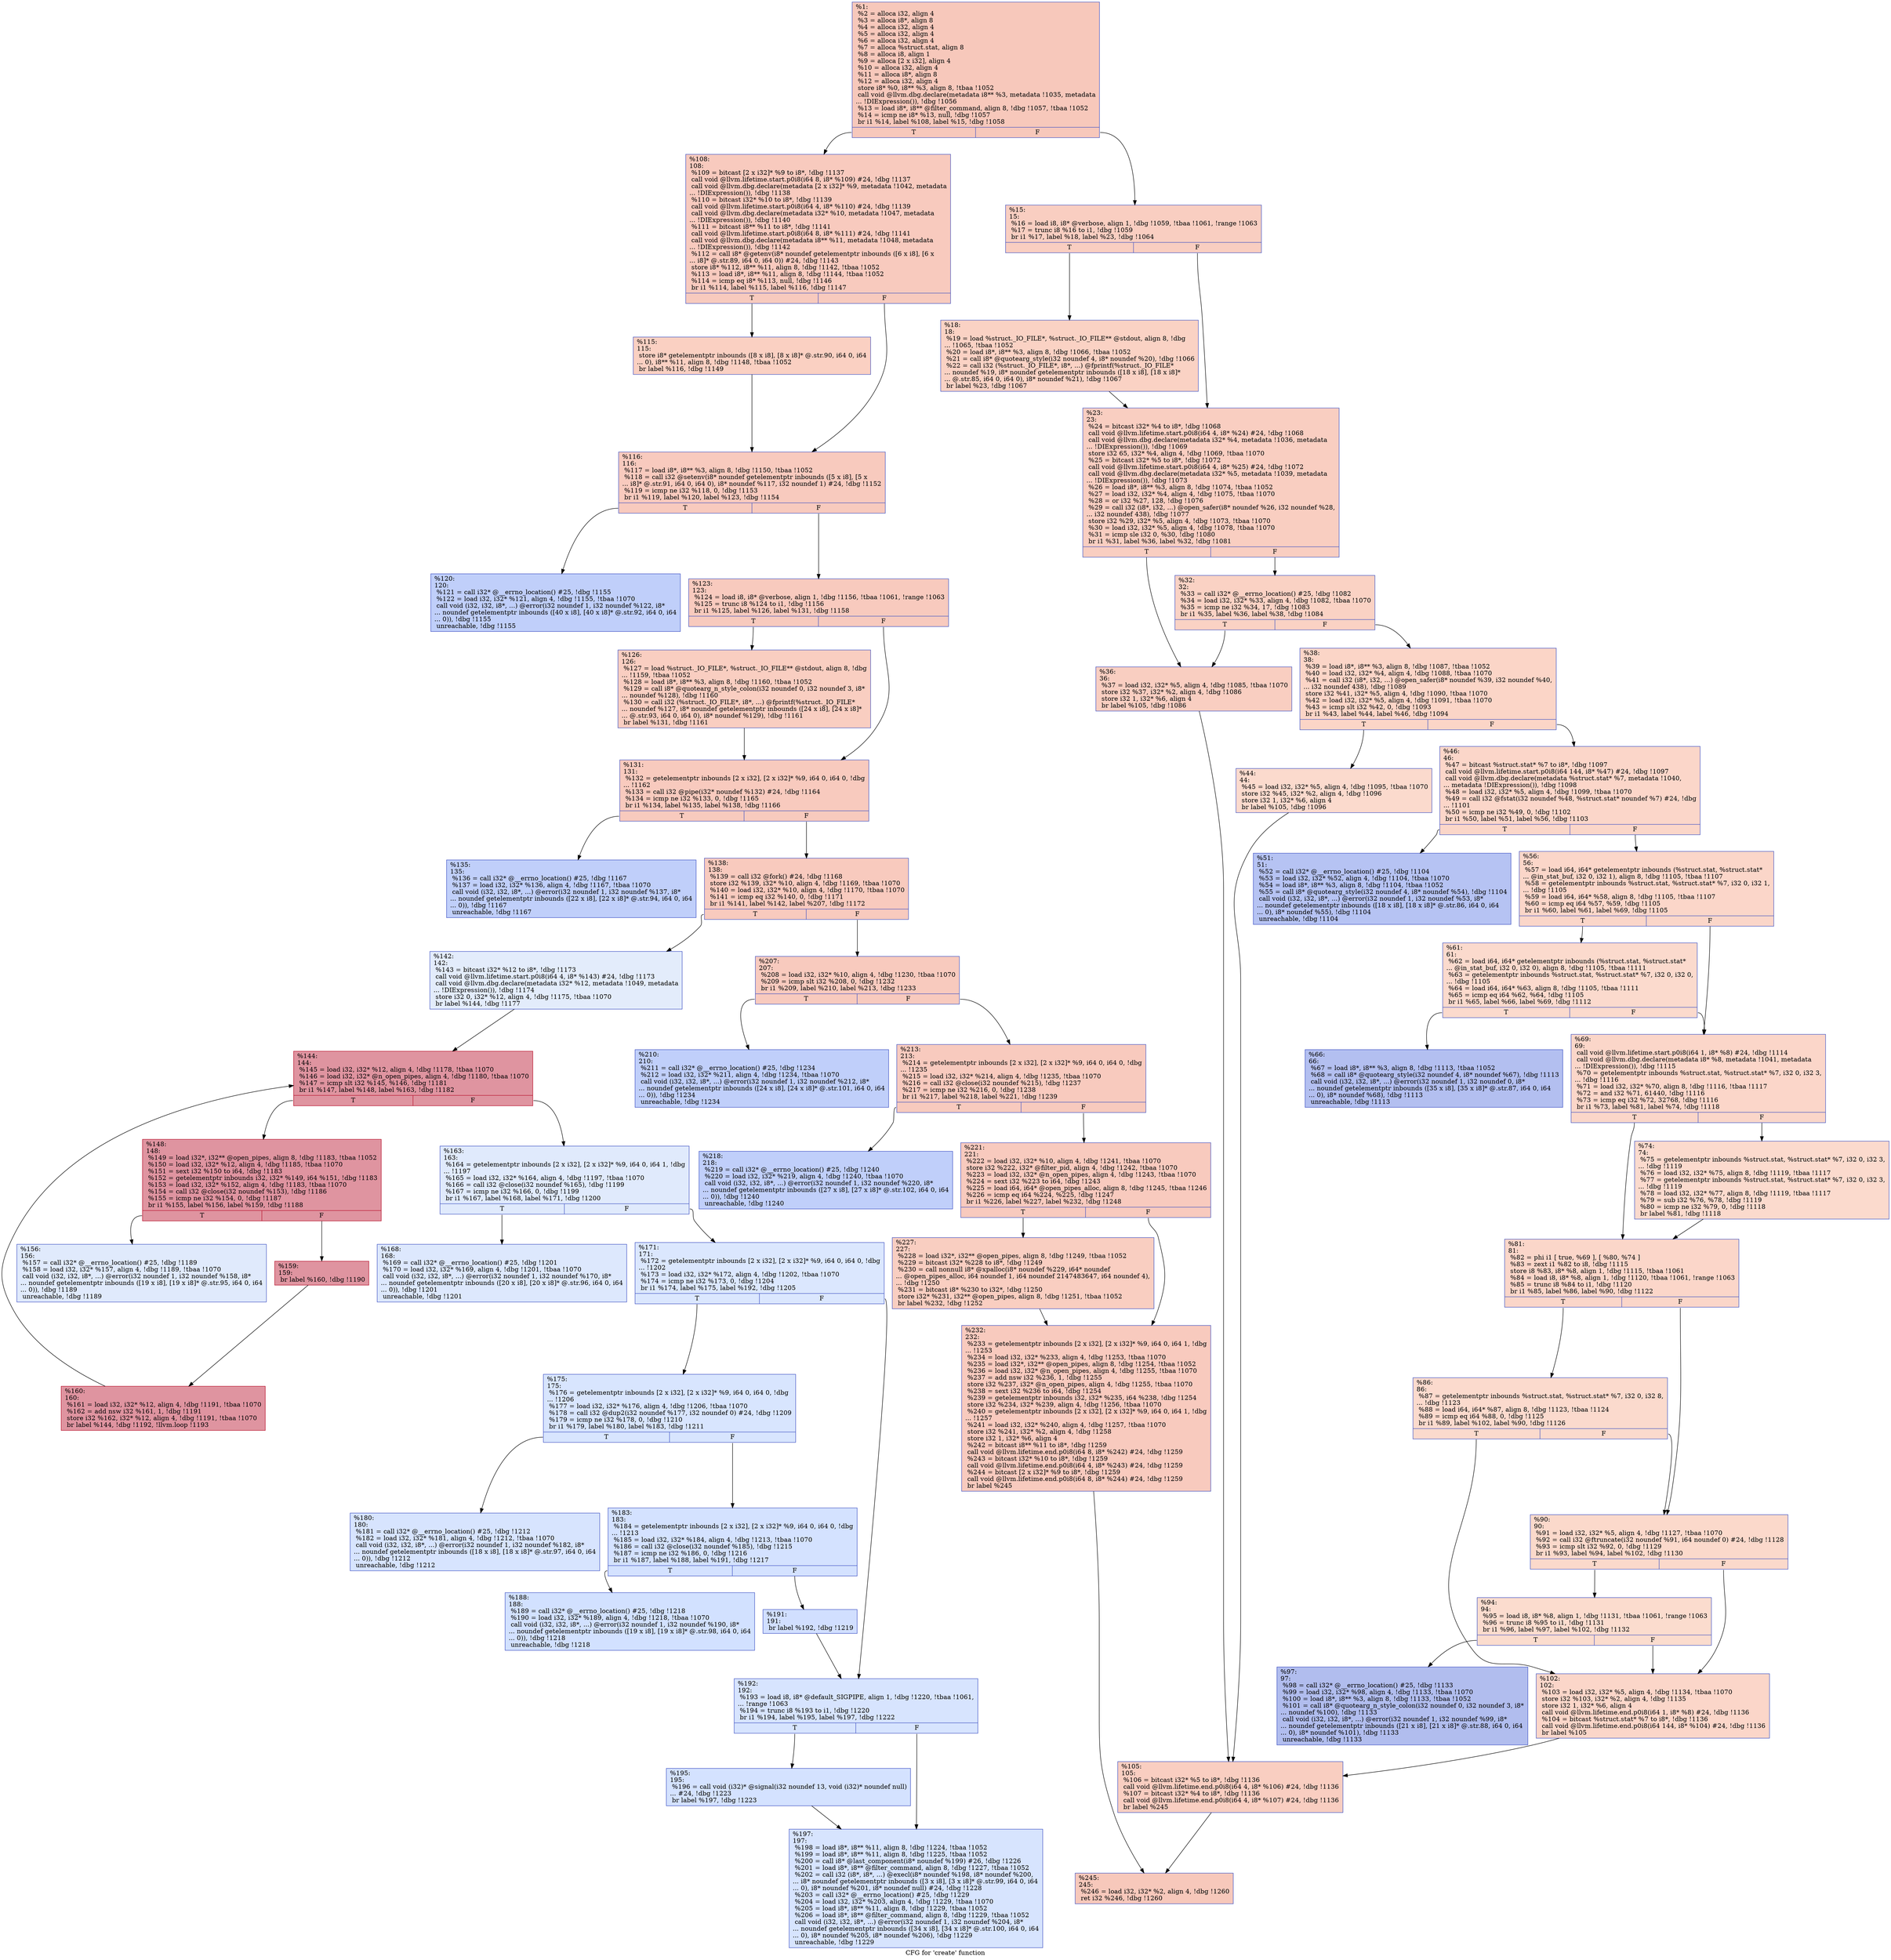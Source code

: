 digraph "CFG for 'create' function" {
	label="CFG for 'create' function";

	Node0xc93de0 [shape=record,color="#3d50c3ff", style=filled, fillcolor="#ed836670",label="{%1:\l  %2 = alloca i32, align 4\l  %3 = alloca i8*, align 8\l  %4 = alloca i32, align 4\l  %5 = alloca i32, align 4\l  %6 = alloca i32, align 4\l  %7 = alloca %struct.stat, align 8\l  %8 = alloca i8, align 1\l  %9 = alloca [2 x i32], align 4\l  %10 = alloca i32, align 4\l  %11 = alloca i8*, align 8\l  %12 = alloca i32, align 4\l  store i8* %0, i8** %3, align 8, !tbaa !1052\l  call void @llvm.dbg.declare(metadata i8** %3, metadata !1035, metadata\l... !DIExpression()), !dbg !1056\l  %13 = load i8*, i8** @filter_command, align 8, !dbg !1057, !tbaa !1052\l  %14 = icmp ne i8* %13, null, !dbg !1057\l  br i1 %14, label %108, label %15, !dbg !1058\l|{<s0>T|<s1>F}}"];
	Node0xc93de0:s0 -> Node0xc946d0;
	Node0xc93de0:s1 -> Node0xc94040;
	Node0xc94040 [shape=record,color="#3d50c3ff", style=filled, fillcolor="#f2907270",label="{%15:\l15:                                               \l  %16 = load i8, i8* @verbose, align 1, !dbg !1059, !tbaa !1061, !range !1063\l  %17 = trunc i8 %16 to i1, !dbg !1059\l  br i1 %17, label %18, label %23, !dbg !1064\l|{<s0>T|<s1>F}}"];
	Node0xc94040:s0 -> Node0xc94090;
	Node0xc94040:s1 -> Node0xc940e0;
	Node0xc94090 [shape=record,color="#3d50c3ff", style=filled, fillcolor="#f4987a70",label="{%18:\l18:                                               \l  %19 = load %struct._IO_FILE*, %struct._IO_FILE** @stdout, align 8, !dbg\l... !1065, !tbaa !1052\l  %20 = load i8*, i8** %3, align 8, !dbg !1066, !tbaa !1052\l  %21 = call i8* @quotearg_style(i32 noundef 4, i8* noundef %20), !dbg !1066\l  %22 = call i32 (%struct._IO_FILE*, i8*, ...) @fprintf(%struct._IO_FILE*\l... noundef %19, i8* noundef getelementptr inbounds ([18 x i8], [18 x i8]*\l... @.str.85, i64 0, i64 0), i8* noundef %21), !dbg !1067\l  br label %23, !dbg !1067\l}"];
	Node0xc94090 -> Node0xc940e0;
	Node0xc940e0 [shape=record,color="#3d50c3ff", style=filled, fillcolor="#f2907270",label="{%23:\l23:                                               \l  %24 = bitcast i32* %4 to i8*, !dbg !1068\l  call void @llvm.lifetime.start.p0i8(i64 4, i8* %24) #24, !dbg !1068\l  call void @llvm.dbg.declare(metadata i32* %4, metadata !1036, metadata\l... !DIExpression()), !dbg !1069\l  store i32 65, i32* %4, align 4, !dbg !1069, !tbaa !1070\l  %25 = bitcast i32* %5 to i8*, !dbg !1072\l  call void @llvm.lifetime.start.p0i8(i64 4, i8* %25) #24, !dbg !1072\l  call void @llvm.dbg.declare(metadata i32* %5, metadata !1039, metadata\l... !DIExpression()), !dbg !1073\l  %26 = load i8*, i8** %3, align 8, !dbg !1074, !tbaa !1052\l  %27 = load i32, i32* %4, align 4, !dbg !1075, !tbaa !1070\l  %28 = or i32 %27, 128, !dbg !1076\l  %29 = call i32 (i8*, i32, ...) @open_safer(i8* noundef %26, i32 noundef %28,\l... i32 noundef 438), !dbg !1077\l  store i32 %29, i32* %5, align 4, !dbg !1073, !tbaa !1070\l  %30 = load i32, i32* %5, align 4, !dbg !1078, !tbaa !1070\l  %31 = icmp sle i32 0, %30, !dbg !1080\l  br i1 %31, label %36, label %32, !dbg !1081\l|{<s0>T|<s1>F}}"];
	Node0xc940e0:s0 -> Node0xc94180;
	Node0xc940e0:s1 -> Node0xc94130;
	Node0xc94130 [shape=record,color="#3d50c3ff", style=filled, fillcolor="#f4987a70",label="{%32:\l32:                                               \l  %33 = call i32* @__errno_location() #25, !dbg !1082\l  %34 = load i32, i32* %33, align 4, !dbg !1082, !tbaa !1070\l  %35 = icmp ne i32 %34, 17, !dbg !1083\l  br i1 %35, label %36, label %38, !dbg !1084\l|{<s0>T|<s1>F}}"];
	Node0xc94130:s0 -> Node0xc94180;
	Node0xc94130:s1 -> Node0xc941d0;
	Node0xc94180 [shape=record,color="#3d50c3ff", style=filled, fillcolor="#f2907270",label="{%36:\l36:                                               \l  %37 = load i32, i32* %5, align 4, !dbg !1085, !tbaa !1070\l  store i32 %37, i32* %2, align 4, !dbg !1086\l  store i32 1, i32* %6, align 4\l  br label %105, !dbg !1086\l}"];
	Node0xc94180 -> Node0xc94680;
	Node0xc941d0 [shape=record,color="#3d50c3ff", style=filled, fillcolor="#f5a08170",label="{%38:\l38:                                               \l  %39 = load i8*, i8** %3, align 8, !dbg !1087, !tbaa !1052\l  %40 = load i32, i32* %4, align 4, !dbg !1088, !tbaa !1070\l  %41 = call i32 (i8*, i32, ...) @open_safer(i8* noundef %39, i32 noundef %40,\l... i32 noundef 438), !dbg !1089\l  store i32 %41, i32* %5, align 4, !dbg !1090, !tbaa !1070\l  %42 = load i32, i32* %5, align 4, !dbg !1091, !tbaa !1070\l  %43 = icmp slt i32 %42, 0, !dbg !1093\l  br i1 %43, label %44, label %46, !dbg !1094\l|{<s0>T|<s1>F}}"];
	Node0xc941d0:s0 -> Node0xc94220;
	Node0xc941d0:s1 -> Node0xc94270;
	Node0xc94220 [shape=record,color="#3d50c3ff", style=filled, fillcolor="#f7ac8e70",label="{%44:\l44:                                               \l  %45 = load i32, i32* %5, align 4, !dbg !1095, !tbaa !1070\l  store i32 %45, i32* %2, align 4, !dbg !1096\l  store i32 1, i32* %6, align 4\l  br label %105, !dbg !1096\l}"];
	Node0xc94220 -> Node0xc94680;
	Node0xc94270 [shape=record,color="#3d50c3ff", style=filled, fillcolor="#f6a38570",label="{%46:\l46:                                               \l  %47 = bitcast %struct.stat* %7 to i8*, !dbg !1097\l  call void @llvm.lifetime.start.p0i8(i64 144, i8* %47) #24, !dbg !1097\l  call void @llvm.dbg.declare(metadata %struct.stat* %7, metadata !1040,\l... metadata !DIExpression()), !dbg !1098\l  %48 = load i32, i32* %5, align 4, !dbg !1099, !tbaa !1070\l  %49 = call i32 @fstat(i32 noundef %48, %struct.stat* noundef %7) #24, !dbg\l... !1101\l  %50 = icmp ne i32 %49, 0, !dbg !1102\l  br i1 %50, label %51, label %56, !dbg !1103\l|{<s0>T|<s1>F}}"];
	Node0xc94270:s0 -> Node0xc942c0;
	Node0xc94270:s1 -> Node0xc94310;
	Node0xc942c0 [shape=record,color="#3d50c3ff", style=filled, fillcolor="#5977e370",label="{%51:\l51:                                               \l  %52 = call i32* @__errno_location() #25, !dbg !1104\l  %53 = load i32, i32* %52, align 4, !dbg !1104, !tbaa !1070\l  %54 = load i8*, i8** %3, align 8, !dbg !1104, !tbaa !1052\l  %55 = call i8* @quotearg_style(i32 noundef 4, i8* noundef %54), !dbg !1104\l  call void (i32, i32, i8*, ...) @error(i32 noundef 1, i32 noundef %53, i8*\l... noundef getelementptr inbounds ([18 x i8], [18 x i8]* @.str.86, i64 0, i64\l... 0), i8* noundef %55), !dbg !1104\l  unreachable, !dbg !1104\l}"];
	Node0xc94310 [shape=record,color="#3d50c3ff", style=filled, fillcolor="#f6a38570",label="{%56:\l56:                                               \l  %57 = load i64, i64* getelementptr inbounds (%struct.stat, %struct.stat*\l... @in_stat_buf, i32 0, i32 1), align 8, !dbg !1105, !tbaa !1107\l  %58 = getelementptr inbounds %struct.stat, %struct.stat* %7, i32 0, i32 1,\l... !dbg !1105\l  %59 = load i64, i64* %58, align 8, !dbg !1105, !tbaa !1107\l  %60 = icmp eq i64 %57, %59, !dbg !1105\l  br i1 %60, label %61, label %69, !dbg !1105\l|{<s0>T|<s1>F}}"];
	Node0xc94310:s0 -> Node0xc94360;
	Node0xc94310:s1 -> Node0xc94400;
	Node0xc94360 [shape=record,color="#3d50c3ff", style=filled, fillcolor="#f7ac8e70",label="{%61:\l61:                                               \l  %62 = load i64, i64* getelementptr inbounds (%struct.stat, %struct.stat*\l... @in_stat_buf, i32 0, i32 0), align 8, !dbg !1105, !tbaa !1111\l  %63 = getelementptr inbounds %struct.stat, %struct.stat* %7, i32 0, i32 0,\l... !dbg !1105\l  %64 = load i64, i64* %63, align 8, !dbg !1105, !tbaa !1111\l  %65 = icmp eq i64 %62, %64, !dbg !1105\l  br i1 %65, label %66, label %69, !dbg !1112\l|{<s0>T|<s1>F}}"];
	Node0xc94360:s0 -> Node0xc943b0;
	Node0xc94360:s1 -> Node0xc94400;
	Node0xc943b0 [shape=record,color="#3d50c3ff", style=filled, fillcolor="#536edd70",label="{%66:\l66:                                               \l  %67 = load i8*, i8** %3, align 8, !dbg !1113, !tbaa !1052\l  %68 = call i8* @quotearg_style(i32 noundef 4, i8* noundef %67), !dbg !1113\l  call void (i32, i32, i8*, ...) @error(i32 noundef 1, i32 noundef 0, i8*\l... noundef getelementptr inbounds ([35 x i8], [35 x i8]* @.str.87, i64 0, i64\l... 0), i8* noundef %68), !dbg !1113\l  unreachable, !dbg !1113\l}"];
	Node0xc94400 [shape=record,color="#3d50c3ff", style=filled, fillcolor="#f6a38570",label="{%69:\l69:                                               \l  call void @llvm.lifetime.start.p0i8(i64 1, i8* %8) #24, !dbg !1114\l  call void @llvm.dbg.declare(metadata i8* %8, metadata !1041, metadata\l... !DIExpression()), !dbg !1115\l  %70 = getelementptr inbounds %struct.stat, %struct.stat* %7, i32 0, i32 3,\l... !dbg !1116\l  %71 = load i32, i32* %70, align 8, !dbg !1116, !tbaa !1117\l  %72 = and i32 %71, 61440, !dbg !1116\l  %73 = icmp eq i32 %72, 32768, !dbg !1116\l  br i1 %73, label %81, label %74, !dbg !1118\l|{<s0>T|<s1>F}}"];
	Node0xc94400:s0 -> Node0xc944a0;
	Node0xc94400:s1 -> Node0xc94450;
	Node0xc94450 [shape=record,color="#3d50c3ff", style=filled, fillcolor="#f7ac8e70",label="{%74:\l74:                                               \l  %75 = getelementptr inbounds %struct.stat, %struct.stat* %7, i32 0, i32 3,\l... !dbg !1119\l  %76 = load i32, i32* %75, align 8, !dbg !1119, !tbaa !1117\l  %77 = getelementptr inbounds %struct.stat, %struct.stat* %7, i32 0, i32 3,\l... !dbg !1119\l  %78 = load i32, i32* %77, align 8, !dbg !1119, !tbaa !1117\l  %79 = sub i32 %76, %78, !dbg !1119\l  %80 = icmp ne i32 %79, 0, !dbg !1118\l  br label %81, !dbg !1118\l}"];
	Node0xc94450 -> Node0xc944a0;
	Node0xc944a0 [shape=record,color="#3d50c3ff", style=filled, fillcolor="#f6a38570",label="{%81:\l81:                                               \l  %82 = phi i1 [ true, %69 ], [ %80, %74 ]\l  %83 = zext i1 %82 to i8, !dbg !1115\l  store i8 %83, i8* %8, align 1, !dbg !1115, !tbaa !1061\l  %84 = load i8, i8* %8, align 1, !dbg !1120, !tbaa !1061, !range !1063\l  %85 = trunc i8 %84 to i1, !dbg !1120\l  br i1 %85, label %86, label %90, !dbg !1122\l|{<s0>T|<s1>F}}"];
	Node0xc944a0:s0 -> Node0xc944f0;
	Node0xc944a0:s1 -> Node0xc94540;
	Node0xc944f0 [shape=record,color="#3d50c3ff", style=filled, fillcolor="#f7ac8e70",label="{%86:\l86:                                               \l  %87 = getelementptr inbounds %struct.stat, %struct.stat* %7, i32 0, i32 8,\l... !dbg !1123\l  %88 = load i64, i64* %87, align 8, !dbg !1123, !tbaa !1124\l  %89 = icmp eq i64 %88, 0, !dbg !1125\l  br i1 %89, label %102, label %90, !dbg !1126\l|{<s0>T|<s1>F}}"];
	Node0xc944f0:s0 -> Node0xc94630;
	Node0xc944f0:s1 -> Node0xc94540;
	Node0xc94540 [shape=record,color="#3d50c3ff", style=filled, fillcolor="#f7a88970",label="{%90:\l90:                                               \l  %91 = load i32, i32* %5, align 4, !dbg !1127, !tbaa !1070\l  %92 = call i32 @ftruncate(i32 noundef %91, i64 noundef 0) #24, !dbg !1128\l  %93 = icmp slt i32 %92, 0, !dbg !1129\l  br i1 %93, label %94, label %102, !dbg !1130\l|{<s0>T|<s1>F}}"];
	Node0xc94540:s0 -> Node0xc94590;
	Node0xc94540:s1 -> Node0xc94630;
	Node0xc94590 [shape=record,color="#3d50c3ff", style=filled, fillcolor="#f7af9170",label="{%94:\l94:                                               \l  %95 = load i8, i8* %8, align 1, !dbg !1131, !tbaa !1061, !range !1063\l  %96 = trunc i8 %95 to i1, !dbg !1131\l  br i1 %96, label %97, label %102, !dbg !1132\l|{<s0>T|<s1>F}}"];
	Node0xc94590:s0 -> Node0xc945e0;
	Node0xc94590:s1 -> Node0xc94630;
	Node0xc945e0 [shape=record,color="#3d50c3ff", style=filled, fillcolor="#4f69d970",label="{%97:\l97:                                               \l  %98 = call i32* @__errno_location() #25, !dbg !1133\l  %99 = load i32, i32* %98, align 4, !dbg !1133, !tbaa !1070\l  %100 = load i8*, i8** %3, align 8, !dbg !1133, !tbaa !1052\l  %101 = call i8* @quotearg_n_style_colon(i32 noundef 0, i32 noundef 3, i8*\l... noundef %100), !dbg !1133\l  call void (i32, i32, i8*, ...) @error(i32 noundef 1, i32 noundef %99, i8*\l... noundef getelementptr inbounds ([21 x i8], [21 x i8]* @.str.88, i64 0, i64\l... 0), i8* noundef %101), !dbg !1133\l  unreachable, !dbg !1133\l}"];
	Node0xc94630 [shape=record,color="#3d50c3ff", style=filled, fillcolor="#f6a38570",label="{%102:\l102:                                              \l  %103 = load i32, i32* %5, align 4, !dbg !1134, !tbaa !1070\l  store i32 %103, i32* %2, align 4, !dbg !1135\l  store i32 1, i32* %6, align 4\l  call void @llvm.lifetime.end.p0i8(i64 1, i8* %8) #24, !dbg !1136\l  %104 = bitcast %struct.stat* %7 to i8*, !dbg !1136\l  call void @llvm.lifetime.end.p0i8(i64 144, i8* %104) #24, !dbg !1136\l  br label %105\l}"];
	Node0xc94630 -> Node0xc94680;
	Node0xc94680 [shape=record,color="#3d50c3ff", style=filled, fillcolor="#f2907270",label="{%105:\l105:                                              \l  %106 = bitcast i32* %5 to i8*, !dbg !1136\l  call void @llvm.lifetime.end.p0i8(i64 4, i8* %106) #24, !dbg !1136\l  %107 = bitcast i32* %4 to i8*, !dbg !1136\l  call void @llvm.lifetime.end.p0i8(i64 4, i8* %107) #24, !dbg !1136\l  br label %245\l}"];
	Node0xc94680 -> Node0xc95120;
	Node0xc946d0 [shape=record,color="#3d50c3ff", style=filled, fillcolor="#ef886b70",label="{%108:\l108:                                              \l  %109 = bitcast [2 x i32]* %9 to i8*, !dbg !1137\l  call void @llvm.lifetime.start.p0i8(i64 8, i8* %109) #24, !dbg !1137\l  call void @llvm.dbg.declare(metadata [2 x i32]* %9, metadata !1042, metadata\l... !DIExpression()), !dbg !1138\l  %110 = bitcast i32* %10 to i8*, !dbg !1139\l  call void @llvm.lifetime.start.p0i8(i64 4, i8* %110) #24, !dbg !1139\l  call void @llvm.dbg.declare(metadata i32* %10, metadata !1047, metadata\l... !DIExpression()), !dbg !1140\l  %111 = bitcast i8** %11 to i8*, !dbg !1141\l  call void @llvm.lifetime.start.p0i8(i64 8, i8* %111) #24, !dbg !1141\l  call void @llvm.dbg.declare(metadata i8** %11, metadata !1048, metadata\l... !DIExpression()), !dbg !1142\l  %112 = call i8* @getenv(i8* noundef getelementptr inbounds ([6 x i8], [6 x\l... i8]* @.str.89, i64 0, i64 0)) #24, !dbg !1143\l  store i8* %112, i8** %11, align 8, !dbg !1142, !tbaa !1052\l  %113 = load i8*, i8** %11, align 8, !dbg !1144, !tbaa !1052\l  %114 = icmp eq i8* %113, null, !dbg !1146\l  br i1 %114, label %115, label %116, !dbg !1147\l|{<s0>T|<s1>F}}"];
	Node0xc946d0:s0 -> Node0xc94720;
	Node0xc946d0:s1 -> Node0xc94770;
	Node0xc94720 [shape=record,color="#3d50c3ff", style=filled, fillcolor="#f3947570",label="{%115:\l115:                                              \l  store i8* getelementptr inbounds ([8 x i8], [8 x i8]* @.str.90, i64 0, i64\l... 0), i8** %11, align 8, !dbg !1148, !tbaa !1052\l  br label %116, !dbg !1149\l}"];
	Node0xc94720 -> Node0xc94770;
	Node0xc94770 [shape=record,color="#3d50c3ff", style=filled, fillcolor="#ef886b70",label="{%116:\l116:                                              \l  %117 = load i8*, i8** %3, align 8, !dbg !1150, !tbaa !1052\l  %118 = call i32 @setenv(i8* noundef getelementptr inbounds ([5 x i8], [5 x\l... i8]* @.str.91, i64 0, i64 0), i8* noundef %117, i32 noundef 1) #24, !dbg !1152\l  %119 = icmp ne i32 %118, 0, !dbg !1153\l  br i1 %119, label %120, label %123, !dbg !1154\l|{<s0>T|<s1>F}}"];
	Node0xc94770:s0 -> Node0xc947c0;
	Node0xc94770:s1 -> Node0xc94810;
	Node0xc947c0 [shape=record,color="#3d50c3ff", style=filled, fillcolor="#7093f370",label="{%120:\l120:                                              \l  %121 = call i32* @__errno_location() #25, !dbg !1155\l  %122 = load i32, i32* %121, align 4, !dbg !1155, !tbaa !1070\l  call void (i32, i32, i8*, ...) @error(i32 noundef 1, i32 noundef %122, i8*\l... noundef getelementptr inbounds ([40 x i8], [40 x i8]* @.str.92, i64 0, i64\l... 0)), !dbg !1155\l  unreachable, !dbg !1155\l}"];
	Node0xc94810 [shape=record,color="#3d50c3ff", style=filled, fillcolor="#ef886b70",label="{%123:\l123:                                              \l  %124 = load i8, i8* @verbose, align 1, !dbg !1156, !tbaa !1061, !range !1063\l  %125 = trunc i8 %124 to i1, !dbg !1156\l  br i1 %125, label %126, label %131, !dbg !1158\l|{<s0>T|<s1>F}}"];
	Node0xc94810:s0 -> Node0xc94860;
	Node0xc94810:s1 -> Node0xc948b0;
	Node0xc94860 [shape=record,color="#3d50c3ff", style=filled, fillcolor="#f2907270",label="{%126:\l126:                                              \l  %127 = load %struct._IO_FILE*, %struct._IO_FILE** @stdout, align 8, !dbg\l... !1159, !tbaa !1052\l  %128 = load i8*, i8** %3, align 8, !dbg !1160, !tbaa !1052\l  %129 = call i8* @quotearg_n_style_colon(i32 noundef 0, i32 noundef 3, i8*\l... noundef %128), !dbg !1160\l  %130 = call i32 (%struct._IO_FILE*, i8*, ...) @fprintf(%struct._IO_FILE*\l... noundef %127, i8* noundef getelementptr inbounds ([24 x i8], [24 x i8]*\l... @.str.93, i64 0, i64 0), i8* noundef %129), !dbg !1161\l  br label %131, !dbg !1161\l}"];
	Node0xc94860 -> Node0xc948b0;
	Node0xc948b0 [shape=record,color="#3d50c3ff", style=filled, fillcolor="#ef886b70",label="{%131:\l131:                                              \l  %132 = getelementptr inbounds [2 x i32], [2 x i32]* %9, i64 0, i64 0, !dbg\l... !1162\l  %133 = call i32 @pipe(i32* noundef %132) #24, !dbg !1164\l  %134 = icmp ne i32 %133, 0, !dbg !1165\l  br i1 %134, label %135, label %138, !dbg !1166\l|{<s0>T|<s1>F}}"];
	Node0xc948b0:s0 -> Node0xc94900;
	Node0xc948b0:s1 -> Node0xc94950;
	Node0xc94900 [shape=record,color="#3d50c3ff", style=filled, fillcolor="#7093f370",label="{%135:\l135:                                              \l  %136 = call i32* @__errno_location() #25, !dbg !1167\l  %137 = load i32, i32* %136, align 4, !dbg !1167, !tbaa !1070\l  call void (i32, i32, i8*, ...) @error(i32 noundef 1, i32 noundef %137, i8*\l... noundef getelementptr inbounds ([22 x i8], [22 x i8]* @.str.94, i64 0, i64\l... 0)), !dbg !1167\l  unreachable, !dbg !1167\l}"];
	Node0xc94950 [shape=record,color="#3d50c3ff", style=filled, fillcolor="#ef886b70",label="{%138:\l138:                                              \l  %139 = call i32 @fork() #24, !dbg !1168\l  store i32 %139, i32* %10, align 4, !dbg !1169, !tbaa !1070\l  %140 = load i32, i32* %10, align 4, !dbg !1170, !tbaa !1070\l  %141 = icmp eq i32 %140, 0, !dbg !1171\l  br i1 %141, label %142, label %207, !dbg !1172\l|{<s0>T|<s1>F}}"];
	Node0xc94950:s0 -> Node0xc949a0;
	Node0xc94950:s1 -> Node0xc94ef0;
	Node0xc949a0 [shape=record,color="#3d50c3ff", style=filled, fillcolor="#bfd3f670",label="{%142:\l142:                                              \l  %143 = bitcast i32* %12 to i8*, !dbg !1173\l  call void @llvm.lifetime.start.p0i8(i64 4, i8* %143) #24, !dbg !1173\l  call void @llvm.dbg.declare(metadata i32* %12, metadata !1049, metadata\l... !DIExpression()), !dbg !1174\l  store i32 0, i32* %12, align 4, !dbg !1175, !tbaa !1070\l  br label %144, !dbg !1177\l}"];
	Node0xc949a0 -> Node0xc949f0;
	Node0xc949f0 [shape=record,color="#b70d28ff", style=filled, fillcolor="#b70d2870",label="{%144:\l144:                                              \l  %145 = load i32, i32* %12, align 4, !dbg !1178, !tbaa !1070\l  %146 = load i32, i32* @n_open_pipes, align 4, !dbg !1180, !tbaa !1070\l  %147 = icmp slt i32 %145, %146, !dbg !1181\l  br i1 %147, label %148, label %163, !dbg !1182\l|{<s0>T|<s1>F}}"];
	Node0xc949f0:s0 -> Node0xc94a40;
	Node0xc949f0:s1 -> Node0xc94b80;
	Node0xc94a40 [shape=record,color="#b70d28ff", style=filled, fillcolor="#b70d2870",label="{%148:\l148:                                              \l  %149 = load i32*, i32** @open_pipes, align 8, !dbg !1183, !tbaa !1052\l  %150 = load i32, i32* %12, align 4, !dbg !1185, !tbaa !1070\l  %151 = sext i32 %150 to i64, !dbg !1183\l  %152 = getelementptr inbounds i32, i32* %149, i64 %151, !dbg !1183\l  %153 = load i32, i32* %152, align 4, !dbg !1183, !tbaa !1070\l  %154 = call i32 @close(i32 noundef %153), !dbg !1186\l  %155 = icmp ne i32 %154, 0, !dbg !1187\l  br i1 %155, label %156, label %159, !dbg !1188\l|{<s0>T|<s1>F}}"];
	Node0xc94a40:s0 -> Node0xc94a90;
	Node0xc94a40:s1 -> Node0xc94ae0;
	Node0xc94a90 [shape=record,color="#3d50c3ff", style=filled, fillcolor="#b9d0f970",label="{%156:\l156:                                              \l  %157 = call i32* @__errno_location() #25, !dbg !1189\l  %158 = load i32, i32* %157, align 4, !dbg !1189, !tbaa !1070\l  call void (i32, i32, i8*, ...) @error(i32 noundef 1, i32 noundef %158, i8*\l... noundef getelementptr inbounds ([19 x i8], [19 x i8]* @.str.95, i64 0, i64\l... 0)), !dbg !1189\l  unreachable, !dbg !1189\l}"];
	Node0xc94ae0 [shape=record,color="#b70d28ff", style=filled, fillcolor="#b70d2870",label="{%159:\l159:                                              \l  br label %160, !dbg !1190\l}"];
	Node0xc94ae0 -> Node0xc94b30;
	Node0xc94b30 [shape=record,color="#b70d28ff", style=filled, fillcolor="#b70d2870",label="{%160:\l160:                                              \l  %161 = load i32, i32* %12, align 4, !dbg !1191, !tbaa !1070\l  %162 = add nsw i32 %161, 1, !dbg !1191\l  store i32 %162, i32* %12, align 4, !dbg !1191, !tbaa !1070\l  br label %144, !dbg !1192, !llvm.loop !1193\l}"];
	Node0xc94b30 -> Node0xc949f0;
	Node0xc94b80 [shape=record,color="#3d50c3ff", style=filled, fillcolor="#b9d0f970",label="{%163:\l163:                                              \l  %164 = getelementptr inbounds [2 x i32], [2 x i32]* %9, i64 0, i64 1, !dbg\l... !1197\l  %165 = load i32, i32* %164, align 4, !dbg !1197, !tbaa !1070\l  %166 = call i32 @close(i32 noundef %165), !dbg !1199\l  %167 = icmp ne i32 %166, 0, !dbg !1199\l  br i1 %167, label %168, label %171, !dbg !1200\l|{<s0>T|<s1>F}}"];
	Node0xc94b80:s0 -> Node0xc94bd0;
	Node0xc94b80:s1 -> Node0xc94c20;
	Node0xc94bd0 [shape=record,color="#3d50c3ff", style=filled, fillcolor="#b2ccfb70",label="{%168:\l168:                                              \l  %169 = call i32* @__errno_location() #25, !dbg !1201\l  %170 = load i32, i32* %169, align 4, !dbg !1201, !tbaa !1070\l  call void (i32, i32, i8*, ...) @error(i32 noundef 1, i32 noundef %170, i8*\l... noundef getelementptr inbounds ([20 x i8], [20 x i8]* @.str.96, i64 0, i64\l... 0)), !dbg !1201\l  unreachable, !dbg !1201\l}"];
	Node0xc94c20 [shape=record,color="#3d50c3ff", style=filled, fillcolor="#aec9fc70",label="{%171:\l171:                                              \l  %172 = getelementptr inbounds [2 x i32], [2 x i32]* %9, i64 0, i64 0, !dbg\l... !1202\l  %173 = load i32, i32* %172, align 4, !dbg !1202, !tbaa !1070\l  %174 = icmp ne i32 %173, 0, !dbg !1204\l  br i1 %174, label %175, label %192, !dbg !1205\l|{<s0>T|<s1>F}}"];
	Node0xc94c20:s0 -> Node0xc94c70;
	Node0xc94c20:s1 -> Node0xc94e00;
	Node0xc94c70 [shape=record,color="#3d50c3ff", style=filled, fillcolor="#a7c5fe70",label="{%175:\l175:                                              \l  %176 = getelementptr inbounds [2 x i32], [2 x i32]* %9, i64 0, i64 0, !dbg\l... !1206\l  %177 = load i32, i32* %176, align 4, !dbg !1206, !tbaa !1070\l  %178 = call i32 @dup2(i32 noundef %177, i32 noundef 0) #24, !dbg !1209\l  %179 = icmp ne i32 %178, 0, !dbg !1210\l  br i1 %179, label %180, label %183, !dbg !1211\l|{<s0>T|<s1>F}}"];
	Node0xc94c70:s0 -> Node0xc94cc0;
	Node0xc94c70:s1 -> Node0xc94d10;
	Node0xc94cc0 [shape=record,color="#3d50c3ff", style=filled, fillcolor="#a5c3fe70",label="{%180:\l180:                                              \l  %181 = call i32* @__errno_location() #25, !dbg !1212\l  %182 = load i32, i32* %181, align 4, !dbg !1212, !tbaa !1070\l  call void (i32, i32, i8*, ...) @error(i32 noundef 1, i32 noundef %182, i8*\l... noundef getelementptr inbounds ([18 x i8], [18 x i8]* @.str.97, i64 0, i64\l... 0)), !dbg !1212\l  unreachable, !dbg !1212\l}"];
	Node0xc94d10 [shape=record,color="#3d50c3ff", style=filled, fillcolor="#9ebeff70",label="{%183:\l183:                                              \l  %184 = getelementptr inbounds [2 x i32], [2 x i32]* %9, i64 0, i64 0, !dbg\l... !1213\l  %185 = load i32, i32* %184, align 4, !dbg !1213, !tbaa !1070\l  %186 = call i32 @close(i32 noundef %185), !dbg !1215\l  %187 = icmp ne i32 %186, 0, !dbg !1216\l  br i1 %187, label %188, label %191, !dbg !1217\l|{<s0>T|<s1>F}}"];
	Node0xc94d10:s0 -> Node0xc94d60;
	Node0xc94d10:s1 -> Node0xc94db0;
	Node0xc94d60 [shape=record,color="#3d50c3ff", style=filled, fillcolor="#9abbff70",label="{%188:\l188:                                              \l  %189 = call i32* @__errno_location() #25, !dbg !1218\l  %190 = load i32, i32* %189, align 4, !dbg !1218, !tbaa !1070\l  call void (i32, i32, i8*, ...) @error(i32 noundef 1, i32 noundef %190, i8*\l... noundef getelementptr inbounds ([19 x i8], [19 x i8]* @.str.98, i64 0, i64\l... 0)), !dbg !1218\l  unreachable, !dbg !1218\l}"];
	Node0xc94db0 [shape=record,color="#3d50c3ff", style=filled, fillcolor="#96b7ff70",label="{%191:\l191:                                              \l  br label %192, !dbg !1219\l}"];
	Node0xc94db0 -> Node0xc94e00;
	Node0xc94e00 [shape=record,color="#3d50c3ff", style=filled, fillcolor="#a5c3fe70",label="{%192:\l192:                                              \l  %193 = load i8, i8* @default_SIGPIPE, align 1, !dbg !1220, !tbaa !1061,\l... !range !1063\l  %194 = trunc i8 %193 to i1, !dbg !1220\l  br i1 %194, label %195, label %197, !dbg !1222\l|{<s0>T|<s1>F}}"];
	Node0xc94e00:s0 -> Node0xc94e50;
	Node0xc94e00:s1 -> Node0xc94ea0;
	Node0xc94e50 [shape=record,color="#3d50c3ff", style=filled, fillcolor="#9ebeff70",label="{%195:\l195:                                              \l  %196 = call void (i32)* @signal(i32 noundef 13, void (i32)* noundef null)\l... #24, !dbg !1223\l  br label %197, !dbg !1223\l}"];
	Node0xc94e50 -> Node0xc94ea0;
	Node0xc94ea0 [shape=record,color="#3d50c3ff", style=filled, fillcolor="#a5c3fe70",label="{%197:\l197:                                              \l  %198 = load i8*, i8** %11, align 8, !dbg !1224, !tbaa !1052\l  %199 = load i8*, i8** %11, align 8, !dbg !1225, !tbaa !1052\l  %200 = call i8* @last_component(i8* noundef %199) #26, !dbg !1226\l  %201 = load i8*, i8** @filter_command, align 8, !dbg !1227, !tbaa !1052\l  %202 = call i32 (i8*, i8*, ...) @execl(i8* noundef %198, i8* noundef %200,\l... i8* noundef getelementptr inbounds ([3 x i8], [3 x i8]* @.str.99, i64 0, i64\l... 0), i8* noundef %201, i8* noundef null) #24, !dbg !1228\l  %203 = call i32* @__errno_location() #25, !dbg !1229\l  %204 = load i32, i32* %203, align 4, !dbg !1229, !tbaa !1070\l  %205 = load i8*, i8** %11, align 8, !dbg !1229, !tbaa !1052\l  %206 = load i8*, i8** @filter_command, align 8, !dbg !1229, !tbaa !1052\l  call void (i32, i32, i8*, ...) @error(i32 noundef 1, i32 noundef %204, i8*\l... noundef getelementptr inbounds ([34 x i8], [34 x i8]* @.str.100, i64 0, i64\l... 0), i8* noundef %205, i8* noundef %206), !dbg !1229\l  unreachable, !dbg !1229\l}"];
	Node0xc94ef0 [shape=record,color="#3d50c3ff", style=filled, fillcolor="#ef886b70",label="{%207:\l207:                                              \l  %208 = load i32, i32* %10, align 4, !dbg !1230, !tbaa !1070\l  %209 = icmp slt i32 %208, 0, !dbg !1232\l  br i1 %209, label %210, label %213, !dbg !1233\l|{<s0>T|<s1>F}}"];
	Node0xc94ef0:s0 -> Node0xc94f40;
	Node0xc94ef0:s1 -> Node0xc94f90;
	Node0xc94f40 [shape=record,color="#3d50c3ff", style=filled, fillcolor="#7093f370",label="{%210:\l210:                                              \l  %211 = call i32* @__errno_location() #25, !dbg !1234\l  %212 = load i32, i32* %211, align 4, !dbg !1234, !tbaa !1070\l  call void (i32, i32, i8*, ...) @error(i32 noundef 1, i32 noundef %212, i8*\l... noundef getelementptr inbounds ([24 x i8], [24 x i8]* @.str.101, i64 0, i64\l... 0)), !dbg !1234\l  unreachable, !dbg !1234\l}"];
	Node0xc94f90 [shape=record,color="#3d50c3ff", style=filled, fillcolor="#ef886b70",label="{%213:\l213:                                              \l  %214 = getelementptr inbounds [2 x i32], [2 x i32]* %9, i64 0, i64 0, !dbg\l... !1235\l  %215 = load i32, i32* %214, align 4, !dbg !1235, !tbaa !1070\l  %216 = call i32 @close(i32 noundef %215), !dbg !1237\l  %217 = icmp ne i32 %216, 0, !dbg !1238\l  br i1 %217, label %218, label %221, !dbg !1239\l|{<s0>T|<s1>F}}"];
	Node0xc94f90:s0 -> Node0xc94fe0;
	Node0xc94f90:s1 -> Node0xc95030;
	Node0xc94fe0 [shape=record,color="#3d50c3ff", style=filled, fillcolor="#7093f370",label="{%218:\l218:                                              \l  %219 = call i32* @__errno_location() #25, !dbg !1240\l  %220 = load i32, i32* %219, align 4, !dbg !1240, !tbaa !1070\l  call void (i32, i32, i8*, ...) @error(i32 noundef 1, i32 noundef %220, i8*\l... noundef getelementptr inbounds ([27 x i8], [27 x i8]* @.str.102, i64 0, i64\l... 0)), !dbg !1240\l  unreachable, !dbg !1240\l}"];
	Node0xc95030 [shape=record,color="#3d50c3ff", style=filled, fillcolor="#ef886b70",label="{%221:\l221:                                              \l  %222 = load i32, i32* %10, align 4, !dbg !1241, !tbaa !1070\l  store i32 %222, i32* @filter_pid, align 4, !dbg !1242, !tbaa !1070\l  %223 = load i32, i32* @n_open_pipes, align 4, !dbg !1243, !tbaa !1070\l  %224 = sext i32 %223 to i64, !dbg !1243\l  %225 = load i64, i64* @open_pipes_alloc, align 8, !dbg !1245, !tbaa !1246\l  %226 = icmp eq i64 %224, %225, !dbg !1247\l  br i1 %226, label %227, label %232, !dbg !1248\l|{<s0>T|<s1>F}}"];
	Node0xc95030:s0 -> Node0xc95080;
	Node0xc95030:s1 -> Node0xc950d0;
	Node0xc95080 [shape=record,color="#3d50c3ff", style=filled, fillcolor="#f2907270",label="{%227:\l227:                                              \l  %228 = load i32*, i32** @open_pipes, align 8, !dbg !1249, !tbaa !1052\l  %229 = bitcast i32* %228 to i8*, !dbg !1249\l  %230 = call nonnull i8* @xpalloc(i8* noundef %229, i64* noundef\l... @open_pipes_alloc, i64 noundef 1, i64 noundef 2147483647, i64 noundef 4),\l... !dbg !1250\l  %231 = bitcast i8* %230 to i32*, !dbg !1250\l  store i32* %231, i32** @open_pipes, align 8, !dbg !1251, !tbaa !1052\l  br label %232, !dbg !1252\l}"];
	Node0xc95080 -> Node0xc950d0;
	Node0xc950d0 [shape=record,color="#3d50c3ff", style=filled, fillcolor="#ef886b70",label="{%232:\l232:                                              \l  %233 = getelementptr inbounds [2 x i32], [2 x i32]* %9, i64 0, i64 1, !dbg\l... !1253\l  %234 = load i32, i32* %233, align 4, !dbg !1253, !tbaa !1070\l  %235 = load i32*, i32** @open_pipes, align 8, !dbg !1254, !tbaa !1052\l  %236 = load i32, i32* @n_open_pipes, align 4, !dbg !1255, !tbaa !1070\l  %237 = add nsw i32 %236, 1, !dbg !1255\l  store i32 %237, i32* @n_open_pipes, align 4, !dbg !1255, !tbaa !1070\l  %238 = sext i32 %236 to i64, !dbg !1254\l  %239 = getelementptr inbounds i32, i32* %235, i64 %238, !dbg !1254\l  store i32 %234, i32* %239, align 4, !dbg !1256, !tbaa !1070\l  %240 = getelementptr inbounds [2 x i32], [2 x i32]* %9, i64 0, i64 1, !dbg\l... !1257\l  %241 = load i32, i32* %240, align 4, !dbg !1257, !tbaa !1070\l  store i32 %241, i32* %2, align 4, !dbg !1258\l  store i32 1, i32* %6, align 4\l  %242 = bitcast i8** %11 to i8*, !dbg !1259\l  call void @llvm.lifetime.end.p0i8(i64 8, i8* %242) #24, !dbg !1259\l  %243 = bitcast i32* %10 to i8*, !dbg !1259\l  call void @llvm.lifetime.end.p0i8(i64 4, i8* %243) #24, !dbg !1259\l  %244 = bitcast [2 x i32]* %9 to i8*, !dbg !1259\l  call void @llvm.lifetime.end.p0i8(i64 8, i8* %244) #24, !dbg !1259\l  br label %245\l}"];
	Node0xc950d0 -> Node0xc95120;
	Node0xc95120 [shape=record,color="#3d50c3ff", style=filled, fillcolor="#ed836670",label="{%245:\l245:                                              \l  %246 = load i32, i32* %2, align 4, !dbg !1260\l  ret i32 %246, !dbg !1260\l}"];
}
